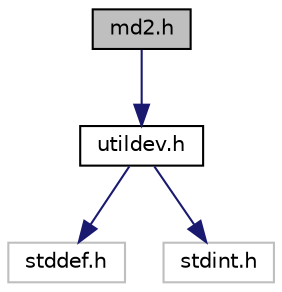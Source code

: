 digraph "md2.h"
{
 // LATEX_PDF_SIZE
  bgcolor="transparent";
  edge [fontname="Helvetica",fontsize="10",labelfontname="Helvetica",labelfontsize="10"];
  node [fontname="Helvetica",fontsize="10",shape=record];
  Node1 [label="md2.h",height=0.2,width=0.4,color="black", fillcolor="grey75", style="filled", fontcolor="black",tooltip="MD2 hash function support."];
  Node1 -> Node2 [color="midnightblue",fontsize="10",style="solid",fontname="Helvetica"];
  Node2 [label="utildev.h",height=0.2,width=0.4,color="black",URL="$utildev_8h.html",tooltip="Device utilities and includes support."];
  Node2 -> Node3 [color="midnightblue",fontsize="10",style="solid",fontname="Helvetica"];
  Node3 [label="stddef.h",height=0.2,width=0.4,color="grey75",tooltip=" "];
  Node2 -> Node4 [color="midnightblue",fontsize="10",style="solid",fontname="Helvetica"];
  Node4 [label="stdint.h",height=0.2,width=0.4,color="grey75",tooltip=" "];
}

